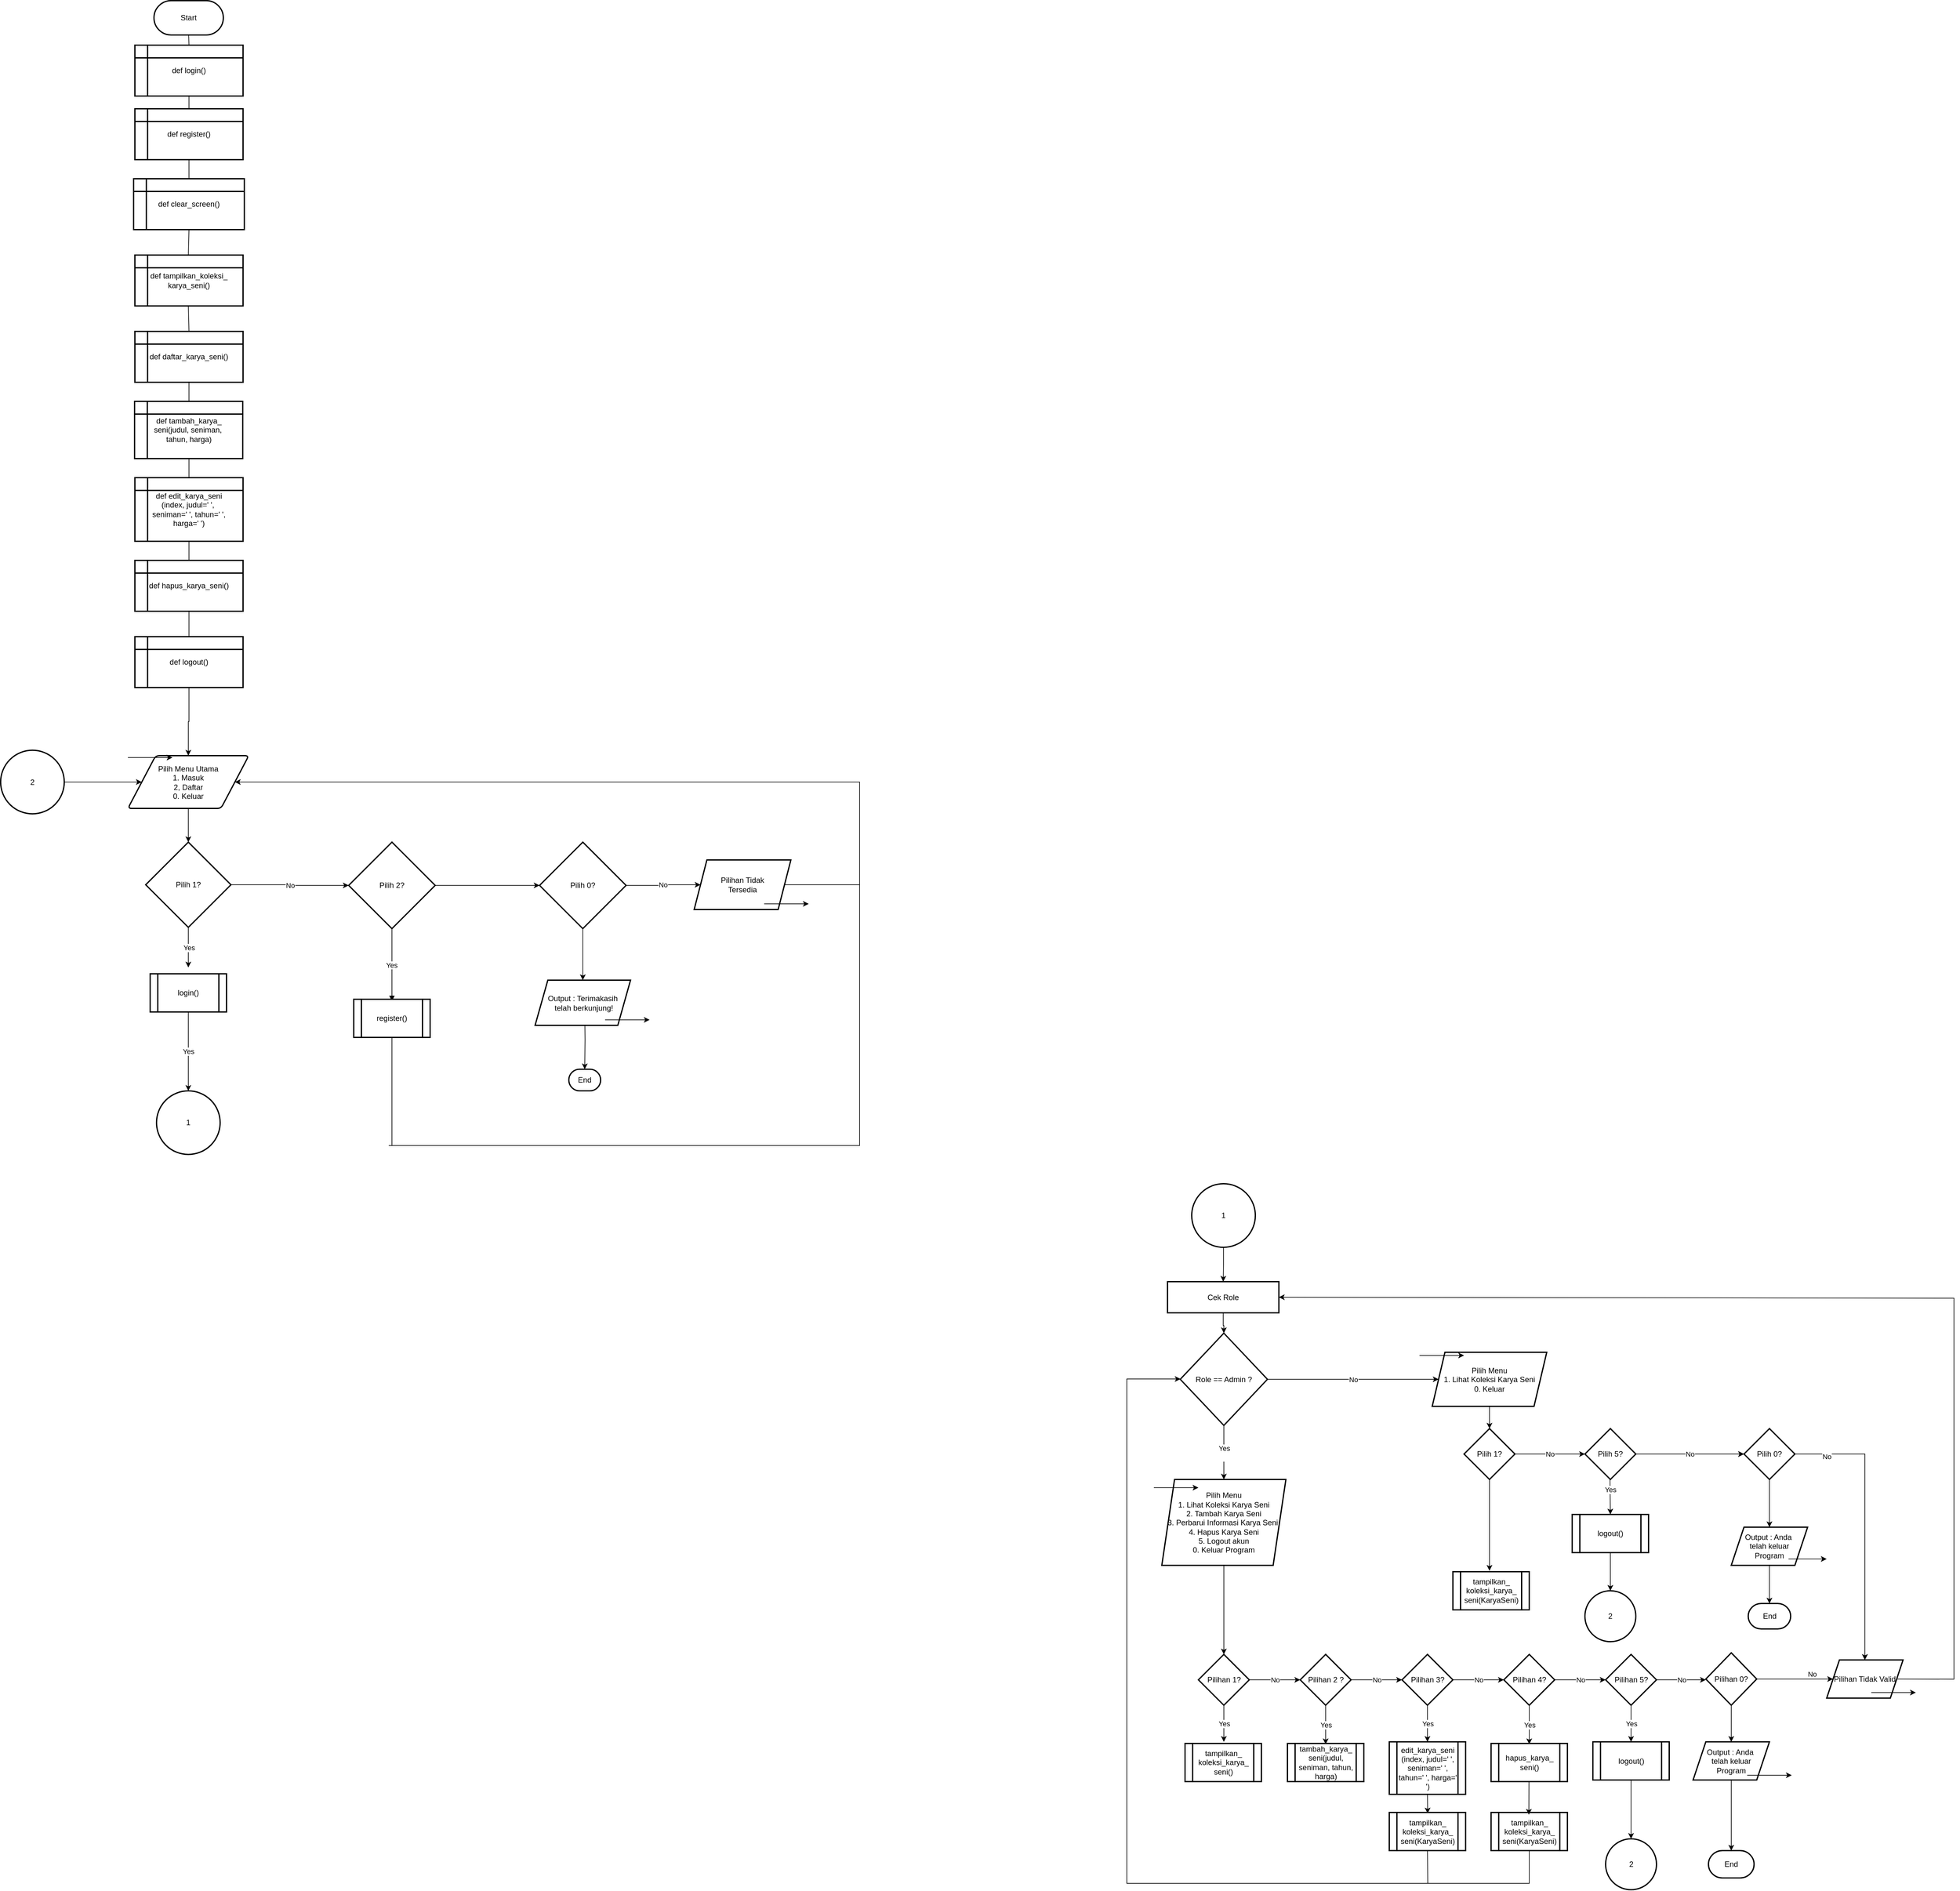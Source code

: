 <mxfile version="24.7.17">
  <diagram name="Page-1" id="AahAx92Fnh9NafUJceC-">
    <mxGraphModel dx="3056" dy="2586" grid="1" gridSize="10" guides="1" tooltips="1" connect="1" arrows="1" fold="1" page="1" pageScale="1" pageWidth="827" pageHeight="1169" math="0" shadow="0">
      <root>
        <mxCell id="0" />
        <mxCell id="1" parent="0" />
        <mxCell id="SLYxpmnnRwe8UQKYK9kf-5" value="" style="edgeStyle=orthogonalEdgeStyle;rounded=0;orthogonalLoop=1;jettySize=auto;html=1;entryX=0.5;entryY=0;entryDx=0;entryDy=0;exitX=0.5;exitY=1;exitDx=0;exitDy=0;" parent="1" source="HtNk7kBGYY8gNkoMZ1Cc-42" target="SLYxpmnnRwe8UQKYK9kf-3" edge="1">
          <mxGeometry relative="1" as="geometry">
            <mxPoint x="146" y="-40" as="sourcePoint" />
          </mxGeometry>
        </mxCell>
        <mxCell id="a-xd6q6rN1on-jbXw934-15" value="Start" style="rounded=1;whiteSpace=wrap;arcSize=50;strokeWidth=2;" parent="1" vertex="1">
          <mxGeometry x="91" y="-1120" width="109" height="54" as="geometry" />
        </mxCell>
        <mxCell id="a-xd6q6rN1on-jbXw934-88" value="Yes" style="edgeStyle=orthogonalEdgeStyle;rounded=0;orthogonalLoop=1;jettySize=auto;html=1;" parent="1" source="a-xd6q6rN1on-jbXw934-17" edge="1">
          <mxGeometry relative="1" as="geometry">
            <mxPoint x="145.0" y="400" as="targetPoint" />
          </mxGeometry>
        </mxCell>
        <mxCell id="a-xd6q6rN1on-jbXw934-89" value="No" style="edgeStyle=orthogonalEdgeStyle;rounded=0;orthogonalLoop=1;jettySize=auto;html=1;" parent="1" source="a-xd6q6rN1on-jbXw934-17" target="a-xd6q6rN1on-jbXw934-19" edge="1">
          <mxGeometry relative="1" as="geometry" />
        </mxCell>
        <mxCell id="a-xd6q6rN1on-jbXw934-17" value="Pilih 1?" style="rhombus;strokeWidth=2;whiteSpace=wrap;" parent="1" vertex="1">
          <mxGeometry x="78" y="203" width="134" height="134" as="geometry" />
        </mxCell>
        <mxCell id="a-xd6q6rN1on-jbXw934-170" value="" style="edgeStyle=orthogonalEdgeStyle;rounded=0;orthogonalLoop=1;jettySize=auto;html=1;" parent="1" source="a-xd6q6rN1on-jbXw934-19" target="a-xd6q6rN1on-jbXw934-158" edge="1">
          <mxGeometry relative="1" as="geometry" />
        </mxCell>
        <mxCell id="a-xd6q6rN1on-jbXw934-19" value="Pilih 2?" style="rhombus;strokeWidth=2;whiteSpace=wrap;" parent="1" vertex="1">
          <mxGeometry x="397" y="203" width="136" height="136" as="geometry" />
        </mxCell>
        <mxCell id="a-xd6q6rN1on-jbXw934-97" value="Yes" style="edgeStyle=orthogonalEdgeStyle;rounded=0;orthogonalLoop=1;jettySize=auto;html=1;exitX=0.5;exitY=1;exitDx=0;exitDy=0;" parent="1" source="kzAPPmStz823TFL7FJFq-9" target="a-xd6q6rN1on-jbXw934-96" edge="1">
          <mxGeometry relative="1" as="geometry">
            <mxPoint x="145.556" y="706.944" as="sourcePoint" />
          </mxGeometry>
        </mxCell>
        <mxCell id="a-xd6q6rN1on-jbXw934-106" value="" style="edgeStyle=orthogonalEdgeStyle;rounded=0;orthogonalLoop=1;jettySize=auto;html=1;" parent="1" source="a-xd6q6rN1on-jbXw934-21" target="a-xd6q6rN1on-jbXw934-105" edge="1">
          <mxGeometry relative="1" as="geometry" />
        </mxCell>
        <mxCell id="a-xd6q6rN1on-jbXw934-21" value="Cek Role" style="whiteSpace=wrap;strokeWidth=2;" parent="1" vertex="1">
          <mxGeometry x="1684" y="894" width="175" height="49" as="geometry" />
        </mxCell>
        <mxCell id="a-xd6q6rN1on-jbXw934-93" value="" style="edgeStyle=orthogonalEdgeStyle;rounded=0;orthogonalLoop=1;jettySize=auto;html=1;" parent="1" target="a-xd6q6rN1on-jbXw934-25" edge="1">
          <mxGeometry relative="1" as="geometry">
            <mxPoint x="768" y="466" as="sourcePoint" />
          </mxGeometry>
        </mxCell>
        <mxCell id="a-xd6q6rN1on-jbXw934-25" value="End" style="rounded=1;whiteSpace=wrap;arcSize=50;strokeWidth=2;" parent="1" vertex="1">
          <mxGeometry x="743" y="560" width="50" height="34" as="geometry" />
        </mxCell>
        <mxCell id="a-xd6q6rN1on-jbXw934-54" value="Yes" style="curved=1;startArrow=none;endArrow=block;exitX=0.5;exitY=1;entryX=0.5;entryY=0;rounded=0;" parent="1" source="a-xd6q6rN1on-jbXw934-19" edge="1">
          <mxGeometry relative="1" as="geometry">
            <Array as="points" />
            <mxPoint x="465" y="453" as="targetPoint" />
          </mxGeometry>
        </mxCell>
        <mxCell id="a-xd6q6rN1on-jbXw934-96" value="1" style="strokeWidth=2;html=1;shape=mxgraph.flowchart.start_2;whiteSpace=wrap;" parent="1" vertex="1">
          <mxGeometry x="95" y="594" width="100" height="100" as="geometry" />
        </mxCell>
        <mxCell id="a-xd6q6rN1on-jbXw934-99" value="" style="edgeStyle=orthogonalEdgeStyle;rounded=0;orthogonalLoop=1;jettySize=auto;html=1;" parent="1" source="a-xd6q6rN1on-jbXw934-98" target="a-xd6q6rN1on-jbXw934-21" edge="1">
          <mxGeometry relative="1" as="geometry" />
        </mxCell>
        <mxCell id="a-xd6q6rN1on-jbXw934-98" value="1" style="strokeWidth=2;html=1;shape=mxgraph.flowchart.start_2;whiteSpace=wrap;" parent="1" vertex="1">
          <mxGeometry x="1722" y="740" width="100" height="100" as="geometry" />
        </mxCell>
        <mxCell id="a-xd6q6rN1on-jbXw934-110" value="Yes&lt;div&gt;&lt;br&gt;&lt;/div&gt;" style="edgeStyle=orthogonalEdgeStyle;rounded=0;orthogonalLoop=1;jettySize=auto;html=1;" parent="1" source="a-xd6q6rN1on-jbXw934-105" target="a-xd6q6rN1on-jbXw934-109" edge="1">
          <mxGeometry relative="1" as="geometry" />
        </mxCell>
        <mxCell id="a-xd6q6rN1on-jbXw934-136" value="No" style="edgeStyle=orthogonalEdgeStyle;rounded=0;orthogonalLoop=1;jettySize=auto;html=1;" parent="1" source="a-xd6q6rN1on-jbXw934-105" target="a-xd6q6rN1on-jbXw934-135" edge="1">
          <mxGeometry relative="1" as="geometry" />
        </mxCell>
        <mxCell id="a-xd6q6rN1on-jbXw934-105" value="Role == Admin ?" style="rhombus;whiteSpace=wrap;html=1;strokeWidth=2;" parent="1" vertex="1">
          <mxGeometry x="1704" y="975" width="137" height="145" as="geometry" />
        </mxCell>
        <mxCell id="a-xd6q6rN1on-jbXw934-112" value="" style="edgeStyle=orthogonalEdgeStyle;rounded=0;orthogonalLoop=1;jettySize=auto;html=1;" parent="1" source="a-xd6q6rN1on-jbXw934-109" target="a-xd6q6rN1on-jbXw934-111" edge="1">
          <mxGeometry relative="1" as="geometry" />
        </mxCell>
        <mxCell id="a-xd6q6rN1on-jbXw934-109" value="Pilih Menu&lt;br&gt;&lt;div&gt;1. Lihat Koleksi Karya Seni&lt;/div&gt;&lt;div&gt;2. Tambah Karya Seni&lt;/div&gt;&lt;div&gt;3. Perbarui Informasi Karya Seni.&lt;/div&gt;&lt;div&gt;4. Hapus Karya Seni&lt;/div&gt;&lt;div&gt;5. Logout akun&lt;br&gt;0. Keluar Program&lt;/div&gt;" style="shape=parallelogram;perimeter=parallelogramPerimeter;whiteSpace=wrap;html=1;fixedSize=1;strokeWidth=2;" parent="1" vertex="1">
          <mxGeometry x="1675" y="1205" width="195" height="135" as="geometry" />
        </mxCell>
        <mxCell id="a-xd6q6rN1on-jbXw934-114" value="Yes" style="edgeStyle=orthogonalEdgeStyle;rounded=0;orthogonalLoop=1;jettySize=auto;html=1;" parent="1" source="a-xd6q6rN1on-jbXw934-111" edge="1">
          <mxGeometry relative="1" as="geometry">
            <mxPoint x="1772.5" y="1617.5" as="targetPoint" />
          </mxGeometry>
        </mxCell>
        <mxCell id="a-xd6q6rN1on-jbXw934-116" value="No" style="edgeStyle=orthogonalEdgeStyle;rounded=0;orthogonalLoop=1;jettySize=auto;html=1;" parent="1" source="a-xd6q6rN1on-jbXw934-111" target="a-xd6q6rN1on-jbXw934-115" edge="1">
          <mxGeometry relative="1" as="geometry" />
        </mxCell>
        <mxCell id="a-xd6q6rN1on-jbXw934-111" value="Pilihan 1?" style="rhombus;whiteSpace=wrap;html=1;strokeWidth=2;" parent="1" vertex="1">
          <mxGeometry x="1732.5" y="1480" width="80" height="80" as="geometry" />
        </mxCell>
        <mxCell id="a-xd6q6rN1on-jbXw934-118" value="Yes" style="edgeStyle=orthogonalEdgeStyle;rounded=0;orthogonalLoop=1;jettySize=auto;html=1;" parent="1" source="a-xd6q6rN1on-jbXw934-115" edge="1">
          <mxGeometry relative="1" as="geometry">
            <mxPoint x="1932.5" y="1621.25" as="targetPoint" />
          </mxGeometry>
        </mxCell>
        <mxCell id="a-xd6q6rN1on-jbXw934-120" value="No" style="edgeStyle=orthogonalEdgeStyle;rounded=0;orthogonalLoop=1;jettySize=auto;html=1;" parent="1" source="a-xd6q6rN1on-jbXw934-115" target="a-xd6q6rN1on-jbXw934-119" edge="1">
          <mxGeometry relative="1" as="geometry" />
        </mxCell>
        <mxCell id="a-xd6q6rN1on-jbXw934-115" value="Pilihan 2 ?" style="rhombus;whiteSpace=wrap;html=1;strokeWidth=2;" parent="1" vertex="1">
          <mxGeometry x="1892.5" y="1480" width="80" height="80" as="geometry" />
        </mxCell>
        <mxCell id="a-xd6q6rN1on-jbXw934-122" value="Yes" style="edgeStyle=orthogonalEdgeStyle;rounded=0;orthogonalLoop=1;jettySize=auto;html=1;" parent="1" source="a-xd6q6rN1on-jbXw934-119" edge="1">
          <mxGeometry relative="1" as="geometry">
            <mxPoint x="2092.5" y="1617.5" as="targetPoint" />
          </mxGeometry>
        </mxCell>
        <mxCell id="a-xd6q6rN1on-jbXw934-124" value="No" style="edgeStyle=orthogonalEdgeStyle;rounded=0;orthogonalLoop=1;jettySize=auto;html=1;" parent="1" source="a-xd6q6rN1on-jbXw934-119" target="a-xd6q6rN1on-jbXw934-123" edge="1">
          <mxGeometry relative="1" as="geometry" />
        </mxCell>
        <mxCell id="a-xd6q6rN1on-jbXw934-119" value="Pilihan 3?" style="rhombus;whiteSpace=wrap;html=1;strokeWidth=2;" parent="1" vertex="1">
          <mxGeometry x="2052.5" y="1480" width="80" height="80" as="geometry" />
        </mxCell>
        <mxCell id="a-xd6q6rN1on-jbXw934-126" value="Yes" style="edgeStyle=orthogonalEdgeStyle;rounded=0;orthogonalLoop=1;jettySize=auto;html=1;" parent="1" source="a-xd6q6rN1on-jbXw934-123" edge="1">
          <mxGeometry relative="1" as="geometry">
            <mxPoint x="2252.5" y="1621.25" as="targetPoint" />
          </mxGeometry>
        </mxCell>
        <mxCell id="a-xd6q6rN1on-jbXw934-123" value="Pilihan 4?" style="rhombus;whiteSpace=wrap;html=1;strokeWidth=2;" parent="1" vertex="1">
          <mxGeometry x="2212.5" y="1480" width="80" height="80" as="geometry" />
        </mxCell>
        <mxCell id="5L-xVuu4ZBmMfggJzU9I-4" value="" style="edgeStyle=orthogonalEdgeStyle;rounded=0;orthogonalLoop=1;jettySize=auto;html=1;exitX=0.5;exitY=1;exitDx=0;exitDy=0;" parent="1" source="HtNk7kBGYY8gNkoMZ1Cc-15" target="a-xd6q6rN1on-jbXw934-105" edge="1">
          <mxGeometry relative="1" as="geometry">
            <Array as="points">
              <mxPoint x="2252" y="1840" />
              <mxPoint x="1620" y="1840" />
              <mxPoint x="1620" y="1047" />
            </Array>
            <mxPoint x="2252" y="1800" as="sourcePoint" />
          </mxGeometry>
        </mxCell>
        <mxCell id="a-xd6q6rN1on-jbXw934-132" value="No" style="edgeStyle=orthogonalEdgeStyle;rounded=0;orthogonalLoop=1;jettySize=auto;html=1;" parent="1" source="a-xd6q6rN1on-jbXw934-127" target="a-xd6q6rN1on-jbXw934-131" edge="1">
          <mxGeometry x="0.462" y="8" relative="1" as="geometry">
            <mxPoint as="offset" />
          </mxGeometry>
        </mxCell>
        <mxCell id="a-xd6q6rN1on-jbXw934-127" value="Pilihan 0?" style="rhombus;whiteSpace=wrap;html=1;strokeWidth=2;" parent="1" vertex="1">
          <mxGeometry x="2530" y="1477.5" width="80" height="82.5" as="geometry" />
        </mxCell>
        <mxCell id="a-xd6q6rN1on-jbXw934-131" value="Pilihan Tidak Valid" style="shape=parallelogram;perimeter=parallelogramPerimeter;whiteSpace=wrap;html=1;fixedSize=1;strokeWidth=2;" parent="1" vertex="1">
          <mxGeometry x="2720" y="1488.75" width="120" height="60" as="geometry" />
        </mxCell>
        <mxCell id="a-xd6q6rN1on-jbXw934-142" value="" style="edgeStyle=orthogonalEdgeStyle;rounded=0;orthogonalLoop=1;jettySize=auto;html=1;" parent="1" source="a-xd6q6rN1on-jbXw934-135" target="a-xd6q6rN1on-jbXw934-141" edge="1">
          <mxGeometry relative="1" as="geometry" />
        </mxCell>
        <mxCell id="a-xd6q6rN1on-jbXw934-135" value="Pilih Menu&lt;br&gt;1. Lihat Koleksi Karya Seni&lt;br&gt;0. Keluar" style="shape=parallelogram;perimeter=parallelogramPerimeter;whiteSpace=wrap;html=1;fixedSize=1;strokeWidth=2;" parent="1" vertex="1">
          <mxGeometry x="2100" y="1005" width="180" height="85" as="geometry" />
        </mxCell>
        <mxCell id="a-xd6q6rN1on-jbXw934-144" value="" style="edgeStyle=orthogonalEdgeStyle;rounded=0;orthogonalLoop=1;jettySize=auto;html=1;" parent="1" source="a-xd6q6rN1on-jbXw934-141" edge="1">
          <mxGeometry relative="1" as="geometry">
            <mxPoint x="2190" y="1348.5" as="targetPoint" />
          </mxGeometry>
        </mxCell>
        <mxCell id="a-xd6q6rN1on-jbXw934-147" value="" style="edgeStyle=orthogonalEdgeStyle;rounded=0;orthogonalLoop=1;jettySize=auto;html=1;" parent="1" source="a-xd6q6rN1on-jbXw934-141" target="a-xd6q6rN1on-jbXw934-146" edge="1">
          <mxGeometry relative="1" as="geometry" />
        </mxCell>
        <mxCell id="a-xd6q6rN1on-jbXw934-141" value="Pilih 1?" style="rhombus;whiteSpace=wrap;html=1;strokeWidth=2;" parent="1" vertex="1">
          <mxGeometry x="2150" y="1125" width="80" height="80" as="geometry" />
        </mxCell>
        <mxCell id="a-xd6q6rN1on-jbXw934-146" value="Pilih 0?" style="rhombus;whiteSpace=wrap;html=1;strokeWidth=2;" parent="1" vertex="1">
          <mxGeometry x="2590" y="1125" width="80" height="80" as="geometry" />
        </mxCell>
        <mxCell id="a-xd6q6rN1on-jbXw934-149" value="2" style="ellipse;whiteSpace=wrap;html=1;strokeWidth=2;" parent="1" vertex="1">
          <mxGeometry x="2340" y="1380" width="80" height="80" as="geometry" />
        </mxCell>
        <mxCell id="a-xd6q6rN1on-jbXw934-151" value="2" style="ellipse;whiteSpace=wrap;html=1;strokeWidth=2;" parent="1" vertex="1">
          <mxGeometry x="2372.5" y="1770" width="80" height="80" as="geometry" />
        </mxCell>
        <mxCell id="a-xd6q6rN1on-jbXw934-161" value="" style="edgeStyle=orthogonalEdgeStyle;rounded=0;orthogonalLoop=1;jettySize=auto;html=1;" parent="1" source="a-xd6q6rN1on-jbXw934-153" target="SLYxpmnnRwe8UQKYK9kf-3" edge="1">
          <mxGeometry relative="1" as="geometry">
            <mxPoint x="30" y="108.5" as="targetPoint" />
          </mxGeometry>
        </mxCell>
        <mxCell id="a-xd6q6rN1on-jbXw934-153" value="2" style="strokeWidth=2;html=1;shape=mxgraph.flowchart.start_2;whiteSpace=wrap;" parent="1" vertex="1">
          <mxGeometry x="-150" y="58.5" width="100" height="100" as="geometry" />
        </mxCell>
        <mxCell id="a-xd6q6rN1on-jbXw934-160" value="No" style="edgeStyle=orthogonalEdgeStyle;rounded=0;orthogonalLoop=1;jettySize=auto;html=1;" parent="1" source="a-xd6q6rN1on-jbXw934-158" target="a-xd6q6rN1on-jbXw934-159" edge="1">
          <mxGeometry relative="1" as="geometry" />
        </mxCell>
        <mxCell id="a-xd6q6rN1on-jbXw934-172" value="" style="edgeStyle=orthogonalEdgeStyle;rounded=0;orthogonalLoop=1;jettySize=auto;html=1;" parent="1" source="a-xd6q6rN1on-jbXw934-158" target="a-xd6q6rN1on-jbXw934-166" edge="1">
          <mxGeometry relative="1" as="geometry" />
        </mxCell>
        <mxCell id="a-xd6q6rN1on-jbXw934-158" value="Pilih 0?" style="rhombus;strokeWidth=2;whiteSpace=wrap;" parent="1" vertex="1">
          <mxGeometry x="697" y="203" width="136" height="136" as="geometry" />
        </mxCell>
        <mxCell id="a-xd6q6rN1on-jbXw934-162" value="" style="edgeStyle=orthogonalEdgeStyle;rounded=0;orthogonalLoop=1;jettySize=auto;html=1;entryX=1;entryY=0.5;entryDx=0;entryDy=0;" parent="1" source="a-xd6q6rN1on-jbXw934-159" target="SLYxpmnnRwe8UQKYK9kf-3" edge="1">
          <mxGeometry relative="1" as="geometry">
            <Array as="points">
              <mxPoint x="1200" y="270" />
              <mxPoint x="1200" y="109" />
            </Array>
            <mxPoint x="260" y="109.053" as="targetPoint" />
          </mxGeometry>
        </mxCell>
        <mxCell id="a-xd6q6rN1on-jbXw934-159" value="Pilihan Tidak&lt;div&gt;Tersedia&lt;/div&gt;" style="shape=parallelogram;perimeter=parallelogramPerimeter;whiteSpace=wrap;html=1;fixedSize=1;strokeWidth=2;" parent="1" vertex="1">
          <mxGeometry x="940" y="231" width="152" height="78" as="geometry" />
        </mxCell>
        <mxCell id="a-xd6q6rN1on-jbXw934-166" value="Output : Terimakasih&lt;div&gt;&amp;nbsp;telah berkunjung!&lt;/div&gt;" style="shape=parallelogram;perimeter=parallelogramPerimeter;whiteSpace=wrap;html=1;fixedSize=1;strokeWidth=2;" parent="1" vertex="1">
          <mxGeometry x="690" y="420" width="150" height="71" as="geometry" />
        </mxCell>
        <mxCell id="SLYxpmnnRwe8UQKYK9kf-6" value="" style="edgeStyle=orthogonalEdgeStyle;rounded=0;orthogonalLoop=1;jettySize=auto;html=1;" parent="1" source="SLYxpmnnRwe8UQKYK9kf-3" target="a-xd6q6rN1on-jbXw934-17" edge="1">
          <mxGeometry relative="1" as="geometry" />
        </mxCell>
        <mxCell id="SLYxpmnnRwe8UQKYK9kf-3" value="Pilih Menu Utama&lt;br&gt;1. Masuk&lt;br&gt;2, Daftar&lt;br&gt;0. Keluar" style="shape=parallelogram;html=1;strokeWidth=2;perimeter=parallelogramPerimeter;whiteSpace=wrap;rounded=1;arcSize=12;size=0.23;" parent="1" vertex="1">
          <mxGeometry x="50" y="67" width="190" height="83" as="geometry" />
        </mxCell>
        <mxCell id="SLYxpmnnRwe8UQKYK9kf-8" value="" style="endArrow=classic;html=1;rounded=0;" parent="1" edge="1">
          <mxGeometry width="50" height="50" relative="1" as="geometry">
            <mxPoint x="50" y="70" as="sourcePoint" />
            <mxPoint x="120" y="70" as="targetPoint" />
          </mxGeometry>
        </mxCell>
        <mxCell id="SLYxpmnnRwe8UQKYK9kf-11" value="" style="endArrow=classic;html=1;rounded=0;" parent="1" edge="1">
          <mxGeometry width="50" height="50" relative="1" as="geometry">
            <mxPoint x="800" y="482.33" as="sourcePoint" />
            <mxPoint x="870" y="482.33" as="targetPoint" />
          </mxGeometry>
        </mxCell>
        <mxCell id="SLYxpmnnRwe8UQKYK9kf-15" value="" style="endArrow=classic;html=1;rounded=0;" parent="1" edge="1">
          <mxGeometry width="50" height="50" relative="1" as="geometry">
            <mxPoint x="1050" y="300" as="sourcePoint" />
            <mxPoint x="1120" y="300" as="targetPoint" />
          </mxGeometry>
        </mxCell>
        <mxCell id="SLYxpmnnRwe8UQKYK9kf-16" value="" style="endArrow=classic;html=1;rounded=0;" parent="1" edge="1">
          <mxGeometry width="50" height="50" relative="1" as="geometry">
            <mxPoint x="1662.5" y="1217.88" as="sourcePoint" />
            <mxPoint x="1732.5" y="1217.88" as="targetPoint" />
          </mxGeometry>
        </mxCell>
        <mxCell id="SLYxpmnnRwe8UQKYK9kf-17" value="" style="endArrow=classic;html=1;rounded=0;" parent="1" edge="1">
          <mxGeometry width="50" height="50" relative="1" as="geometry">
            <mxPoint x="2080" y="1010.0" as="sourcePoint" />
            <mxPoint x="2150" y="1010.0" as="targetPoint" />
          </mxGeometry>
        </mxCell>
        <mxCell id="SLYxpmnnRwe8UQKYK9kf-24" value="" style="endArrow=classic;html=1;rounded=0;" parent="1" edge="1">
          <mxGeometry width="50" height="50" relative="1" as="geometry">
            <mxPoint x="2790" y="1540" as="sourcePoint" />
            <mxPoint x="2860" y="1540" as="targetPoint" />
          </mxGeometry>
        </mxCell>
        <mxCell id="RGEENFIiylNkiQxEWSAI-5" value="Pilihan 5?" style="rhombus;whiteSpace=wrap;html=1;strokeWidth=2;" parent="1" vertex="1">
          <mxGeometry x="2372.5" y="1480" width="80" height="80" as="geometry" />
        </mxCell>
        <mxCell id="RGEENFIiylNkiQxEWSAI-14" value="" style="endArrow=classic;html=1;rounded=0;entryX=0;entryY=0.5;entryDx=0;entryDy=0;exitX=1;exitY=0.5;exitDx=0;exitDy=0;" parent="1" source="a-xd6q6rN1on-jbXw934-123" target="RGEENFIiylNkiQxEWSAI-5" edge="1">
          <mxGeometry relative="1" as="geometry">
            <mxPoint x="2292.5" y="1486.94" as="sourcePoint" />
            <mxPoint x="2370" y="1487" as="targetPoint" />
            <Array as="points" />
          </mxGeometry>
        </mxCell>
        <mxCell id="RGEENFIiylNkiQxEWSAI-15" value="No" style="edgeLabel;resizable=0;html=1;;align=center;verticalAlign=middle;" parent="RGEENFIiylNkiQxEWSAI-14" connectable="0" vertex="1">
          <mxGeometry relative="1" as="geometry" />
        </mxCell>
        <mxCell id="RGEENFIiylNkiQxEWSAI-16" value="" style="endArrow=classic;html=1;rounded=0;" parent="1" edge="1">
          <mxGeometry relative="1" as="geometry">
            <mxPoint x="2452.5" y="1520" as="sourcePoint" />
            <mxPoint x="2530" y="1520.06" as="targetPoint" />
          </mxGeometry>
        </mxCell>
        <mxCell id="RGEENFIiylNkiQxEWSAI-17" value="No" style="edgeLabel;resizable=0;html=1;;align=center;verticalAlign=middle;" parent="RGEENFIiylNkiQxEWSAI-16" connectable="0" vertex="1">
          <mxGeometry relative="1" as="geometry" />
        </mxCell>
        <mxCell id="RGEENFIiylNkiQxEWSAI-18" value="Pilih 5?" style="rhombus;whiteSpace=wrap;html=1;strokeWidth=2;" parent="1" vertex="1">
          <mxGeometry x="2340" y="1125" width="80" height="80" as="geometry" />
        </mxCell>
        <mxCell id="RGEENFIiylNkiQxEWSAI-20" value="" style="endArrow=classic;html=1;rounded=0;exitX=0.5;exitY=1;exitDx=0;exitDy=0;entryX=0.5;entryY=0;entryDx=0;entryDy=0;" parent="1" target="a-xd6q6rN1on-jbXw934-151" edge="1">
          <mxGeometry width="50" height="50" relative="1" as="geometry">
            <mxPoint x="2412.5" y="1677.5" as="sourcePoint" />
            <mxPoint x="2490" y="1740" as="targetPoint" />
          </mxGeometry>
        </mxCell>
        <mxCell id="RGEENFIiylNkiQxEWSAI-21" value="" style="endArrow=classic;html=1;rounded=0;exitX=0.5;exitY=1;exitDx=0;exitDy=0;entryX=0.5;entryY=0;entryDx=0;entryDy=0;" parent="1" source="RGEENFIiylNkiQxEWSAI-5" edge="1">
          <mxGeometry relative="1" as="geometry">
            <mxPoint x="2420" y="1660" as="sourcePoint" />
            <mxPoint x="2412.5" y="1617.5" as="targetPoint" />
          </mxGeometry>
        </mxCell>
        <mxCell id="RGEENFIiylNkiQxEWSAI-22" value="Yes" style="edgeLabel;resizable=0;html=1;;align=center;verticalAlign=middle;" parent="RGEENFIiylNkiQxEWSAI-21" connectable="0" vertex="1">
          <mxGeometry relative="1" as="geometry" />
        </mxCell>
        <mxCell id="RGEENFIiylNkiQxEWSAI-26" value="" style="endArrow=none;html=1;rounded=0;" parent="1" edge="1">
          <mxGeometry width="50" height="50" relative="1" as="geometry">
            <mxPoint x="460" y="680" as="sourcePoint" />
            <mxPoint x="1200" y="250" as="targetPoint" />
            <Array as="points">
              <mxPoint x="1200" y="680" />
            </Array>
          </mxGeometry>
        </mxCell>
        <mxCell id="RGEENFIiylNkiQxEWSAI-27" value="" style="endArrow=none;html=1;rounded=0;exitX=0.5;exitY=1;exitDx=0;exitDy=0;" parent="1" source="kzAPPmStz823TFL7FJFq-8" edge="1">
          <mxGeometry width="50" height="50" relative="1" as="geometry">
            <mxPoint x="-100" y="690.5" as="sourcePoint" />
            <mxPoint x="465" y="680" as="targetPoint" />
            <Array as="points" />
          </mxGeometry>
        </mxCell>
        <mxCell id="RGEENFIiylNkiQxEWSAI-32" value="" style="endArrow=classic;html=1;rounded=0;exitX=0.5;exitY=1;exitDx=0;exitDy=0;" parent="1" edge="1">
          <mxGeometry relative="1" as="geometry">
            <mxPoint x="2379.38" y="1205" as="sourcePoint" />
            <mxPoint x="2380" y="1260" as="targetPoint" />
          </mxGeometry>
        </mxCell>
        <mxCell id="RGEENFIiylNkiQxEWSAI-33" value="Yes" style="edgeLabel;resizable=0;html=1;;align=center;verticalAlign=middle;" parent="RGEENFIiylNkiQxEWSAI-32" connectable="0" vertex="1">
          <mxGeometry relative="1" as="geometry">
            <mxPoint y="-12" as="offset" />
          </mxGeometry>
        </mxCell>
        <mxCell id="RGEENFIiylNkiQxEWSAI-35" value="" style="endArrow=classic;html=1;rounded=0;exitX=0.5;exitY=1;exitDx=0;exitDy=0;entryX=0.5;entryY=0;entryDx=0;entryDy=0;" parent="1" target="a-xd6q6rN1on-jbXw934-149" edge="1">
          <mxGeometry width="50" height="50" relative="1" as="geometry">
            <mxPoint x="2380" y="1320" as="sourcePoint" />
            <mxPoint x="2350" y="1370" as="targetPoint" />
          </mxGeometry>
        </mxCell>
        <mxCell id="RGEENFIiylNkiQxEWSAI-36" value="" style="endArrow=classic;html=1;rounded=0;exitX=1;exitY=0.5;exitDx=0;exitDy=0;entryX=0;entryY=0.5;entryDx=0;entryDy=0;" parent="1" source="a-xd6q6rN1on-jbXw934-141" target="RGEENFIiylNkiQxEWSAI-18" edge="1">
          <mxGeometry relative="1" as="geometry">
            <mxPoint x="2270" y="1400" as="sourcePoint" />
            <mxPoint x="2370" y="1400" as="targetPoint" />
          </mxGeometry>
        </mxCell>
        <mxCell id="RGEENFIiylNkiQxEWSAI-37" value="No" style="edgeLabel;resizable=0;html=1;;align=center;verticalAlign=middle;" parent="RGEENFIiylNkiQxEWSAI-36" connectable="0" vertex="1">
          <mxGeometry relative="1" as="geometry" />
        </mxCell>
        <mxCell id="RGEENFIiylNkiQxEWSAI-38" value="" style="endArrow=classic;html=1;rounded=0;exitX=1;exitY=0.5;exitDx=0;exitDy=0;entryX=0;entryY=0.5;entryDx=0;entryDy=0;" parent="1" source="RGEENFIiylNkiQxEWSAI-18" target="a-xd6q6rN1on-jbXw934-146" edge="1">
          <mxGeometry relative="1" as="geometry">
            <mxPoint x="2270" y="1400" as="sourcePoint" />
            <mxPoint x="2370" y="1400" as="targetPoint" />
          </mxGeometry>
        </mxCell>
        <mxCell id="RGEENFIiylNkiQxEWSAI-39" value="No" style="edgeLabel;resizable=0;html=1;;align=center;verticalAlign=middle;" parent="RGEENFIiylNkiQxEWSAI-38" connectable="0" vertex="1">
          <mxGeometry relative="1" as="geometry" />
        </mxCell>
        <mxCell id="RGEENFIiylNkiQxEWSAI-40" value="" style="endArrow=classic;html=1;rounded=0;exitX=1;exitY=0.5;exitDx=0;exitDy=0;entryX=0.5;entryY=0;entryDx=0;entryDy=0;" parent="1" source="a-xd6q6rN1on-jbXw934-146" target="a-xd6q6rN1on-jbXw934-131" edge="1">
          <mxGeometry width="50" height="50" relative="1" as="geometry">
            <mxPoint x="2470" y="1380" as="sourcePoint" />
            <mxPoint x="2520" y="1330" as="targetPoint" />
            <Array as="points">
              <mxPoint x="2780" y="1165" />
            </Array>
          </mxGeometry>
        </mxCell>
        <mxCell id="RGEENFIiylNkiQxEWSAI-41" value="" style="endArrow=classic;html=1;rounded=0;exitX=1;exitY=0.5;exitDx=0;exitDy=0;entryX=0.5;entryY=0;entryDx=0;entryDy=0;" parent="1" source="a-xd6q6rN1on-jbXw934-146" target="a-xd6q6rN1on-jbXw934-131" edge="1">
          <mxGeometry relative="1" as="geometry">
            <mxPoint x="2440" y="1350" as="sourcePoint" />
            <mxPoint x="2540" y="1350" as="targetPoint" />
            <Array as="points">
              <mxPoint x="2780" y="1165" />
            </Array>
          </mxGeometry>
        </mxCell>
        <mxCell id="RGEENFIiylNkiQxEWSAI-42" value="No" style="edgeLabel;resizable=0;html=1;;align=center;verticalAlign=middle;" parent="RGEENFIiylNkiQxEWSAI-41" connectable="0" vertex="1">
          <mxGeometry relative="1" as="geometry">
            <mxPoint x="-60" y="-103" as="offset" />
          </mxGeometry>
        </mxCell>
        <mxCell id="RGEENFIiylNkiQxEWSAI-43" value="Output : Anda&amp;nbsp;&lt;div&gt;telah keluar&lt;/div&gt;&lt;div&gt;Program&lt;/div&gt;" style="shape=parallelogram;perimeter=parallelogramPerimeter;whiteSpace=wrap;html=1;fixedSize=1;strokeWidth=2;" parent="1" vertex="1">
          <mxGeometry x="2570" y="1280" width="120" height="60" as="geometry" />
        </mxCell>
        <mxCell id="RGEENFIiylNkiQxEWSAI-44" value="Output : Anda&amp;nbsp;&lt;div&gt;telah keluar&lt;/div&gt;&lt;div&gt;Program&lt;/div&gt;" style="shape=parallelogram;perimeter=parallelogramPerimeter;whiteSpace=wrap;html=1;fixedSize=1;strokeWidth=2;" parent="1" vertex="1">
          <mxGeometry x="2510" y="1617.5" width="120" height="60" as="geometry" />
        </mxCell>
        <mxCell id="RGEENFIiylNkiQxEWSAI-45" value="" style="endArrow=classic;html=1;rounded=0;exitX=0.5;exitY=1;exitDx=0;exitDy=0;entryX=0.5;entryY=0;entryDx=0;entryDy=0;" parent="1" source="a-xd6q6rN1on-jbXw934-146" target="RGEENFIiylNkiQxEWSAI-43" edge="1">
          <mxGeometry width="50" height="50" relative="1" as="geometry">
            <mxPoint x="2640" y="1490" as="sourcePoint" />
            <mxPoint x="2690" y="1440" as="targetPoint" />
          </mxGeometry>
        </mxCell>
        <mxCell id="RGEENFIiylNkiQxEWSAI-46" value="End" style="strokeWidth=2;html=1;shape=mxgraph.flowchart.terminator;whiteSpace=wrap;" parent="1" vertex="1">
          <mxGeometry x="2596.67" y="1400" width="66.67" height="40" as="geometry" />
        </mxCell>
        <mxCell id="RGEENFIiylNkiQxEWSAI-47" value="End" style="strokeWidth=2;html=1;shape=mxgraph.flowchart.terminator;whiteSpace=wrap;" parent="1" vertex="1">
          <mxGeometry x="2534.17" y="1788.5" width="71.67" height="43" as="geometry" />
        </mxCell>
        <mxCell id="RGEENFIiylNkiQxEWSAI-48" value="" style="endArrow=classic;html=1;rounded=0;exitX=0.5;exitY=1;exitDx=0;exitDy=0;entryX=0.5;entryY=0;entryDx=0;entryDy=0;entryPerimeter=0;" parent="1" source="RGEENFIiylNkiQxEWSAI-43" target="RGEENFIiylNkiQxEWSAI-46" edge="1">
          <mxGeometry width="50" height="50" relative="1" as="geometry">
            <mxPoint x="2710" y="1560" as="sourcePoint" />
            <mxPoint x="2760" y="1510" as="targetPoint" />
          </mxGeometry>
        </mxCell>
        <mxCell id="RGEENFIiylNkiQxEWSAI-49" value="" style="endArrow=classic;html=1;rounded=0;exitX=0.5;exitY=1;exitDx=0;exitDy=0;entryX=0.5;entryY=0;entryDx=0;entryDy=0;" parent="1" source="a-xd6q6rN1on-jbXw934-127" target="RGEENFIiylNkiQxEWSAI-44" edge="1">
          <mxGeometry width="50" height="50" relative="1" as="geometry">
            <mxPoint x="2640" y="1560" as="sourcePoint" />
            <mxPoint x="2690" y="1510" as="targetPoint" />
          </mxGeometry>
        </mxCell>
        <mxCell id="RGEENFIiylNkiQxEWSAI-50" value="" style="endArrow=classic;html=1;rounded=0;exitX=0.5;exitY=1;exitDx=0;exitDy=0;entryX=0.5;entryY=0;entryDx=0;entryDy=0;entryPerimeter=0;" parent="1" source="RGEENFIiylNkiQxEWSAI-44" target="RGEENFIiylNkiQxEWSAI-47" edge="1">
          <mxGeometry width="50" height="50" relative="1" as="geometry">
            <mxPoint x="2640" y="1560" as="sourcePoint" />
            <mxPoint x="2690" y="1510" as="targetPoint" />
          </mxGeometry>
        </mxCell>
        <mxCell id="RGEENFIiylNkiQxEWSAI-51" value="" style="endArrow=classic;html=1;rounded=0;" parent="1" edge="1">
          <mxGeometry width="50" height="50" relative="1" as="geometry">
            <mxPoint x="2660" y="1330" as="sourcePoint" />
            <mxPoint x="2720" y="1330" as="targetPoint" />
          </mxGeometry>
        </mxCell>
        <mxCell id="RGEENFIiylNkiQxEWSAI-52" value="" style="endArrow=classic;html=1;rounded=0;" parent="1" edge="1">
          <mxGeometry width="50" height="50" relative="1" as="geometry">
            <mxPoint x="2595" y="1670" as="sourcePoint" />
            <mxPoint x="2665" y="1670" as="targetPoint" />
          </mxGeometry>
        </mxCell>
        <mxCell id="RGEENFIiylNkiQxEWSAI-53" value="" style="endArrow=classic;html=1;rounded=0;exitX=1;exitY=0.5;exitDx=0;exitDy=0;entryX=1;entryY=0.5;entryDx=0;entryDy=0;" parent="1" source="a-xd6q6rN1on-jbXw934-131" target="a-xd6q6rN1on-jbXw934-21" edge="1">
          <mxGeometry width="50" height="50" relative="1" as="geometry">
            <mxPoint x="2580" y="1250" as="sourcePoint" />
            <mxPoint x="2630" y="1200" as="targetPoint" />
            <Array as="points">
              <mxPoint x="2920" y="1519" />
              <mxPoint x="2920" y="920" />
            </Array>
          </mxGeometry>
        </mxCell>
        <mxCell id="HtNk7kBGYY8gNkoMZ1Cc-3" value="logout()" style="shape=process;whiteSpace=wrap;html=1;backgroundOutline=1;strokeWidth=2;" parent="1" vertex="1">
          <mxGeometry x="2352.5" y="1617.5" width="120" height="60" as="geometry" />
        </mxCell>
        <mxCell id="HtNk7kBGYY8gNkoMZ1Cc-4" value="logout()" style="shape=process;whiteSpace=wrap;html=1;backgroundOutline=1;strokeWidth=2;" parent="1" vertex="1">
          <mxGeometry x="2320" y="1260" width="120" height="60" as="geometry" />
        </mxCell>
        <mxCell id="HtNk7kBGYY8gNkoMZ1Cc-6" value="tampilkan_&lt;div&gt;koleksi_karya_&lt;/div&gt;&lt;div&gt;seni(KaryaSeni)&lt;/div&gt;" style="shape=process;whiteSpace=wrap;html=1;backgroundOutline=1;strokeWidth=2;" parent="1" vertex="1">
          <mxGeometry x="2132.5" y="1350" width="120" height="60" as="geometry" />
        </mxCell>
        <mxCell id="HtNk7kBGYY8gNkoMZ1Cc-10" value="edit_karya_seni&lt;div&gt;(index, judul=&#39; &#39;, seniman=&#39; &#39;, tahun=&#39; &#39;, harga=&#39; &#39;)&lt;/div&gt;" style="shape=process;whiteSpace=wrap;html=1;backgroundOutline=1;strokeWidth=2;" parent="1" vertex="1">
          <mxGeometry x="2032.5" y="1617.5" width="120" height="82.5" as="geometry" />
        </mxCell>
        <mxCell id="HtNk7kBGYY8gNkoMZ1Cc-11" value="" style="endArrow=classic;html=1;rounded=0;exitX=0.5;exitY=1;exitDx=0;exitDy=0;" parent="1" source="HtNk7kBGYY8gNkoMZ1Cc-10" edge="1">
          <mxGeometry width="50" height="50" relative="1" as="geometry">
            <mxPoint x="2010" y="1770" as="sourcePoint" />
            <mxPoint x="2092.818" y="1730" as="targetPoint" />
          </mxGeometry>
        </mxCell>
        <mxCell id="HtNk7kBGYY8gNkoMZ1Cc-13" value="tampilkan_&lt;div&gt;koleksi_karya_&lt;/div&gt;&lt;div&gt;seni(KaryaSeni)&lt;/div&gt;" style="shape=process;whiteSpace=wrap;html=1;backgroundOutline=1;strokeWidth=2;" parent="1" vertex="1">
          <mxGeometry x="2032.5" y="1728.5" width="120" height="60" as="geometry" />
        </mxCell>
        <mxCell id="HtNk7kBGYY8gNkoMZ1Cc-14" value="" style="endArrow=none;html=1;rounded=0;entryX=0.5;entryY=1;entryDx=0;entryDy=0;" parent="1" target="HtNk7kBGYY8gNkoMZ1Cc-13" edge="1">
          <mxGeometry width="50" height="50" relative="1" as="geometry">
            <mxPoint x="2093" y="1840" as="sourcePoint" />
            <mxPoint x="2060" y="1720" as="targetPoint" />
          </mxGeometry>
        </mxCell>
        <mxCell id="HtNk7kBGYY8gNkoMZ1Cc-15" value="tampilkan_&lt;div&gt;koleksi_karya_&lt;/div&gt;&lt;div&gt;seni(KaryaSeni)&lt;/div&gt;" style="shape=process;whiteSpace=wrap;html=1;backgroundOutline=1;strokeWidth=2;" parent="1" vertex="1">
          <mxGeometry x="2192.5" y="1728.5" width="120" height="60" as="geometry" />
        </mxCell>
        <mxCell id="HtNk7kBGYY8gNkoMZ1Cc-16" value="hapus_karya_&lt;div&gt;seni()&lt;/div&gt;" style="shape=process;whiteSpace=wrap;html=1;backgroundOutline=1;strokeWidth=2;" parent="1" vertex="1">
          <mxGeometry x="2192.5" y="1620" width="120" height="60" as="geometry" />
        </mxCell>
        <mxCell id="HtNk7kBGYY8gNkoMZ1Cc-17" value="" style="endArrow=classic;html=1;rounded=0;exitX=0.5;exitY=1;exitDx=0;exitDy=0;" parent="1" edge="1">
          <mxGeometry width="50" height="50" relative="1" as="geometry">
            <mxPoint x="2252.06" y="1680" as="sourcePoint" />
            <mxPoint x="2251.878" y="1732" as="targetPoint" />
          </mxGeometry>
        </mxCell>
        <mxCell id="HtNk7kBGYY8gNkoMZ1Cc-28" value="def clear_screen()" style="shape=internalStorage;whiteSpace=wrap;html=1;backgroundOutline=1;strokeWidth=2;" parent="1" vertex="1">
          <mxGeometry x="59" y="-840" width="174" height="80" as="geometry" />
        </mxCell>
        <mxCell id="HtNk7kBGYY8gNkoMZ1Cc-29" value="" style="endArrow=none;html=1;rounded=0;entryX=0.5;entryY=1;entryDx=0;entryDy=0;exitX=0.5;exitY=0;exitDx=0;exitDy=0;" parent="1" source="kzAPPmStz823TFL7FJFq-6" target="a-xd6q6rN1on-jbXw934-15" edge="1">
          <mxGeometry width="50" height="50" relative="1" as="geometry">
            <mxPoint x="110" y="-810" as="sourcePoint" />
            <mxPoint x="160" y="-860" as="targetPoint" />
          </mxGeometry>
        </mxCell>
        <mxCell id="HtNk7kBGYY8gNkoMZ1Cc-31" value="" style="endArrow=none;html=1;rounded=0;entryX=0.5;entryY=1;entryDx=0;entryDy=0;exitX=0.5;exitY=0;exitDx=0;exitDy=0;" parent="1" target="HtNk7kBGYY8gNkoMZ1Cc-28" edge="1">
          <mxGeometry width="50" height="50" relative="1" as="geometry">
            <mxPoint x="145.0" y="-720" as="sourcePoint" />
            <mxPoint x="340" y="-680" as="targetPoint" />
          </mxGeometry>
        </mxCell>
        <mxCell id="HtNk7kBGYY8gNkoMZ1Cc-32" value="" style="endArrow=none;html=1;rounded=0;entryX=0.5;entryY=1;entryDx=0;entryDy=0;exitX=0.5;exitY=0;exitDx=0;exitDy=0;" parent="1" edge="1">
          <mxGeometry width="50" height="50" relative="1" as="geometry">
            <mxPoint x="146" y="-480" as="sourcePoint" />
            <mxPoint x="146" y="-520" as="targetPoint" />
          </mxGeometry>
        </mxCell>
        <mxCell id="HtNk7kBGYY8gNkoMZ1Cc-33" value="" style="endArrow=none;html=1;rounded=0;entryX=0.5;entryY=1;entryDx=0;entryDy=0;exitX=0.5;exitY=0;exitDx=0;exitDy=0;" parent="1" edge="1">
          <mxGeometry width="50" height="50" relative="1" as="geometry">
            <mxPoint x="146" y="-600" as="sourcePoint" />
            <mxPoint x="145.0" y="-640" as="targetPoint" />
          </mxGeometry>
        </mxCell>
        <mxCell id="HtNk7kBGYY8gNkoMZ1Cc-34" value="" style="endArrow=none;html=1;rounded=0;entryX=0.5;entryY=1;entryDx=0;entryDy=0;exitX=0.5;exitY=0;exitDx=0;exitDy=0;" parent="1" edge="1">
          <mxGeometry width="50" height="50" relative="1" as="geometry">
            <mxPoint x="146" y="-360" as="sourcePoint" />
            <mxPoint x="146" y="-400" as="targetPoint" />
          </mxGeometry>
        </mxCell>
        <mxCell id="HtNk7kBGYY8gNkoMZ1Cc-35" value="" style="endArrow=none;html=1;rounded=0;entryX=0.5;entryY=1;entryDx=0;entryDy=0;exitX=0.5;exitY=0;exitDx=0;exitDy=0;" parent="1" edge="1">
          <mxGeometry width="50" height="50" relative="1" as="geometry">
            <mxPoint x="146" y="-240" as="sourcePoint" />
            <mxPoint x="146" y="-280" as="targetPoint" />
          </mxGeometry>
        </mxCell>
        <mxCell id="HtNk7kBGYY8gNkoMZ1Cc-36" value="" style="endArrow=none;html=1;rounded=0;entryX=0.5;entryY=1;entryDx=0;entryDy=0;exitX=0.5;exitY=0;exitDx=0;exitDy=0;" parent="1" edge="1">
          <mxGeometry width="50" height="50" relative="1" as="geometry">
            <mxPoint x="146" y="-120" as="sourcePoint" />
            <mxPoint x="146" y="-160" as="targetPoint" />
          </mxGeometry>
        </mxCell>
        <mxCell id="HtNk7kBGYY8gNkoMZ1Cc-38" value="def daftar_karya_seni()" style="shape=internalStorage;whiteSpace=wrap;html=1;backgroundOutline=1;strokeWidth=2;" parent="1" vertex="1">
          <mxGeometry x="61" y="-600" width="170" height="80" as="geometry" />
        </mxCell>
        <mxCell id="HtNk7kBGYY8gNkoMZ1Cc-40" value="def edit_karya_seni&lt;div&gt;(index, judul=&#39; &#39;,&amp;nbsp;&lt;/div&gt;&lt;div&gt;seniman=&#39; &#39;, tahun=&#39; &#39;,&lt;/div&gt;&lt;div&gt;harga=&#39; &#39;)&lt;/div&gt;" style="shape=internalStorage;whiteSpace=wrap;html=1;backgroundOutline=1;strokeWidth=2;" parent="1" vertex="1">
          <mxGeometry x="61" y="-370" width="170" height="100" as="geometry" />
        </mxCell>
        <mxCell id="HtNk7kBGYY8gNkoMZ1Cc-41" value="def hapus_karya_seni()" style="shape=internalStorage;whiteSpace=wrap;html=1;backgroundOutline=1;strokeWidth=2;" parent="1" vertex="1">
          <mxGeometry x="61" y="-240" width="170" height="80" as="geometry" />
        </mxCell>
        <mxCell id="HtNk7kBGYY8gNkoMZ1Cc-42" value="def logout()" style="shape=internalStorage;whiteSpace=wrap;html=1;backgroundOutline=1;strokeWidth=2;" parent="1" vertex="1">
          <mxGeometry x="61" y="-120" width="170" height="80" as="geometry" />
        </mxCell>
        <mxCell id="kzAPPmStz823TFL7FJFq-2" value="def tampilkan_koleksi_&lt;div&gt;karya_seni()&lt;/div&gt;" style="shape=internalStorage;whiteSpace=wrap;html=1;backgroundOutline=1;strokeWidth=2;" parent="1" vertex="1">
          <mxGeometry x="61" y="-720" width="170" height="80" as="geometry" />
        </mxCell>
        <mxCell id="kzAPPmStz823TFL7FJFq-3" value="def tambah_karya_&lt;div&gt;seni(judul, seniman,&amp;nbsp;&lt;/div&gt;&lt;div&gt;tahun, harga)&lt;/div&gt;" style="shape=internalStorage;whiteSpace=wrap;html=1;backgroundOutline=1;strokeWidth=2;" parent="1" vertex="1">
          <mxGeometry x="60.5" y="-490" width="170" height="90" as="geometry" />
        </mxCell>
        <mxCell id="kzAPPmStz823TFL7FJFq-5" value="" style="endArrow=none;html=1;rounded=0;entryX=0.5;entryY=1;entryDx=0;entryDy=0;exitX=0.5;exitY=0;exitDx=0;exitDy=0;" parent="1" source="HtNk7kBGYY8gNkoMZ1Cc-28" target="kzAPPmStz823TFL7FJFq-4" edge="1">
          <mxGeometry width="50" height="50" relative="1" as="geometry">
            <mxPoint x="146" y="-840" as="sourcePoint" />
            <mxPoint x="146" y="-1066" as="targetPoint" />
          </mxGeometry>
        </mxCell>
        <mxCell id="kzAPPmStz823TFL7FJFq-4" value="def register()" style="shape=internalStorage;whiteSpace=wrap;html=1;backgroundOutline=1;strokeWidth=2;" parent="1" vertex="1">
          <mxGeometry x="61" y="-950" width="170" height="80" as="geometry" />
        </mxCell>
        <mxCell id="kzAPPmStz823TFL7FJFq-7" value="" style="endArrow=none;html=1;rounded=0;entryX=0.5;entryY=1;entryDx=0;entryDy=0;exitX=0.5;exitY=0;exitDx=0;exitDy=0;" parent="1" source="kzAPPmStz823TFL7FJFq-4" target="kzAPPmStz823TFL7FJFq-6" edge="1">
          <mxGeometry width="50" height="50" relative="1" as="geometry">
            <mxPoint x="146" y="-950" as="sourcePoint" />
            <mxPoint x="146" y="-1066" as="targetPoint" />
          </mxGeometry>
        </mxCell>
        <mxCell id="kzAPPmStz823TFL7FJFq-6" value="def login()" style="shape=internalStorage;whiteSpace=wrap;html=1;backgroundOutline=1;strokeWidth=2;" parent="1" vertex="1">
          <mxGeometry x="61" y="-1050" width="170" height="80" as="geometry" />
        </mxCell>
        <mxCell id="kzAPPmStz823TFL7FJFq-8" value="register()" style="shape=process;whiteSpace=wrap;html=1;backgroundOutline=1;strokeWidth=2;" parent="1" vertex="1">
          <mxGeometry x="405" y="450" width="120" height="60" as="geometry" />
        </mxCell>
        <mxCell id="kzAPPmStz823TFL7FJFq-9" value="login()" style="shape=process;whiteSpace=wrap;html=1;backgroundOutline=1;strokeWidth=2;" parent="1" vertex="1">
          <mxGeometry x="85" y="410" width="120" height="60" as="geometry" />
        </mxCell>
        <mxCell id="2rr2fMDbh2OBV6J6tV2h-2" value="tampilkan_&lt;div&gt;koleksi_karya_&lt;/div&gt;&lt;div&gt;seni()&lt;/div&gt;" style="shape=process;whiteSpace=wrap;html=1;backgroundOutline=1;strokeWidth=2;" vertex="1" parent="1">
          <mxGeometry x="1711.5" y="1620" width="120" height="60" as="geometry" />
        </mxCell>
        <mxCell id="2rr2fMDbh2OBV6J6tV2h-3" value="tambah_karya_&lt;div&gt;seni(judul, seniman, tahun, harga)&lt;/div&gt;" style="shape=process;whiteSpace=wrap;html=1;backgroundOutline=1;strokeWidth=2;" vertex="1" parent="1">
          <mxGeometry x="1872.5" y="1620" width="120" height="60" as="geometry" />
        </mxCell>
      </root>
    </mxGraphModel>
  </diagram>
</mxfile>

